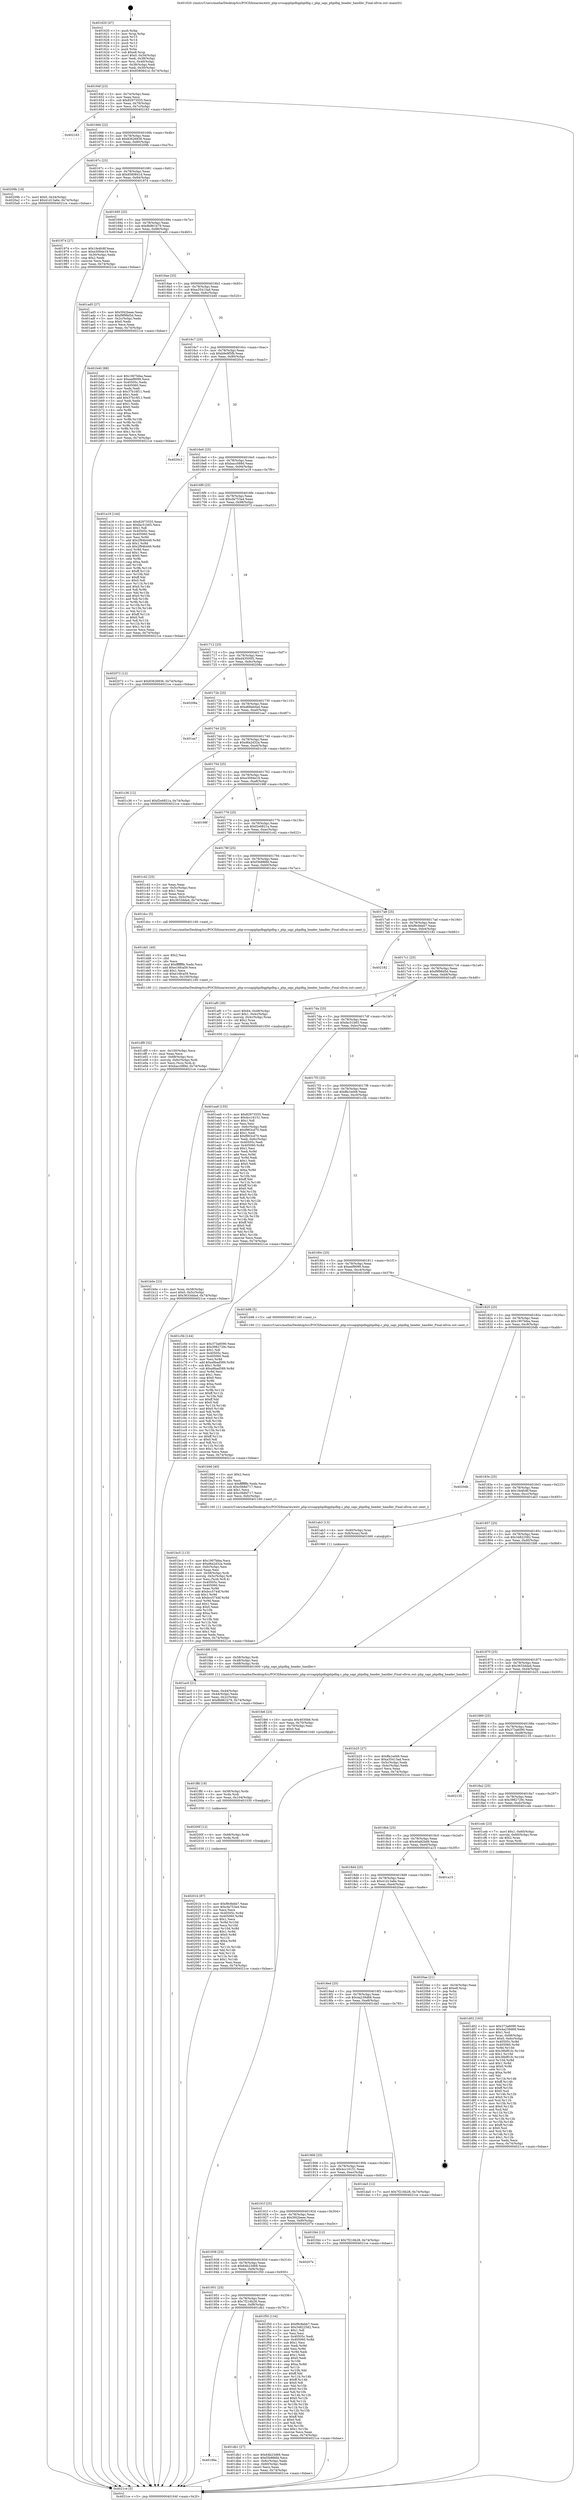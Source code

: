 digraph "0x401620" {
  label = "0x401620 (/mnt/c/Users/mathe/Desktop/tcc/POCII/binaries/extr_php-srcsapiphpdbgphpdbg.c_php_sapi_phpdbg_header_handler_Final-ollvm.out::main(0))"
  labelloc = "t"
  node[shape=record]

  Entry [label="",width=0.3,height=0.3,shape=circle,fillcolor=black,style=filled]
  "0x40164f" [label="{
     0x40164f [23]\l
     | [instrs]\l
     &nbsp;&nbsp;0x40164f \<+3\>: mov -0x74(%rbp),%eax\l
     &nbsp;&nbsp;0x401652 \<+2\>: mov %eax,%ecx\l
     &nbsp;&nbsp;0x401654 \<+6\>: sub $0x82973555,%ecx\l
     &nbsp;&nbsp;0x40165a \<+3\>: mov %eax,-0x78(%rbp)\l
     &nbsp;&nbsp;0x40165d \<+3\>: mov %ecx,-0x7c(%rbp)\l
     &nbsp;&nbsp;0x401660 \<+6\>: je 0000000000402163 \<main+0xb43\>\l
  }"]
  "0x402163" [label="{
     0x402163\l
  }", style=dashed]
  "0x401666" [label="{
     0x401666 [22]\l
     | [instrs]\l
     &nbsp;&nbsp;0x401666 \<+5\>: jmp 000000000040166b \<main+0x4b\>\l
     &nbsp;&nbsp;0x40166b \<+3\>: mov -0x78(%rbp),%eax\l
     &nbsp;&nbsp;0x40166e \<+5\>: sub $0x83626836,%eax\l
     &nbsp;&nbsp;0x401673 \<+3\>: mov %eax,-0x80(%rbp)\l
     &nbsp;&nbsp;0x401676 \<+6\>: je 000000000040209b \<main+0xa7b\>\l
  }"]
  Exit [label="",width=0.3,height=0.3,shape=circle,fillcolor=black,style=filled,peripheries=2]
  "0x40209b" [label="{
     0x40209b [19]\l
     | [instrs]\l
     &nbsp;&nbsp;0x40209b \<+7\>: movl $0x0,-0x34(%rbp)\l
     &nbsp;&nbsp;0x4020a2 \<+7\>: movl $0x41d13a6e,-0x74(%rbp)\l
     &nbsp;&nbsp;0x4020a9 \<+5\>: jmp 00000000004021ce \<main+0xbae\>\l
  }"]
  "0x40167c" [label="{
     0x40167c [25]\l
     | [instrs]\l
     &nbsp;&nbsp;0x40167c \<+5\>: jmp 0000000000401681 \<main+0x61\>\l
     &nbsp;&nbsp;0x401681 \<+3\>: mov -0x78(%rbp),%eax\l
     &nbsp;&nbsp;0x401684 \<+5\>: sub $0x8580841d,%eax\l
     &nbsp;&nbsp;0x401689 \<+6\>: mov %eax,-0x84(%rbp)\l
     &nbsp;&nbsp;0x40168f \<+6\>: je 0000000000401974 \<main+0x354\>\l
  }"]
  "0x40201b" [label="{
     0x40201b [87]\l
     | [instrs]\l
     &nbsp;&nbsp;0x40201b \<+5\>: mov $0xf9c8ebb7,%eax\l
     &nbsp;&nbsp;0x402020 \<+5\>: mov $0xcfa753a4,%esi\l
     &nbsp;&nbsp;0x402025 \<+2\>: xor %ecx,%ecx\l
     &nbsp;&nbsp;0x402027 \<+8\>: mov 0x40505c,%r8d\l
     &nbsp;&nbsp;0x40202f \<+8\>: mov 0x405060,%r9d\l
     &nbsp;&nbsp;0x402037 \<+3\>: sub $0x1,%ecx\l
     &nbsp;&nbsp;0x40203a \<+3\>: mov %r8d,%r10d\l
     &nbsp;&nbsp;0x40203d \<+3\>: add %ecx,%r10d\l
     &nbsp;&nbsp;0x402040 \<+4\>: imul %r10d,%r8d\l
     &nbsp;&nbsp;0x402044 \<+4\>: and $0x1,%r8d\l
     &nbsp;&nbsp;0x402048 \<+4\>: cmp $0x0,%r8d\l
     &nbsp;&nbsp;0x40204c \<+4\>: sete %r11b\l
     &nbsp;&nbsp;0x402050 \<+4\>: cmp $0xa,%r9d\l
     &nbsp;&nbsp;0x402054 \<+3\>: setl %bl\l
     &nbsp;&nbsp;0x402057 \<+3\>: mov %r11b,%r14b\l
     &nbsp;&nbsp;0x40205a \<+3\>: and %bl,%r14b\l
     &nbsp;&nbsp;0x40205d \<+3\>: xor %bl,%r11b\l
     &nbsp;&nbsp;0x402060 \<+3\>: or %r11b,%r14b\l
     &nbsp;&nbsp;0x402063 \<+4\>: test $0x1,%r14b\l
     &nbsp;&nbsp;0x402067 \<+3\>: cmovne %esi,%eax\l
     &nbsp;&nbsp;0x40206a \<+3\>: mov %eax,-0x74(%rbp)\l
     &nbsp;&nbsp;0x40206d \<+5\>: jmp 00000000004021ce \<main+0xbae\>\l
  }"]
  "0x401974" [label="{
     0x401974 [27]\l
     | [instrs]\l
     &nbsp;&nbsp;0x401974 \<+5\>: mov $0x1fe4fc8f,%eax\l
     &nbsp;&nbsp;0x401979 \<+5\>: mov $0xe3094e19,%ecx\l
     &nbsp;&nbsp;0x40197e \<+3\>: mov -0x30(%rbp),%edx\l
     &nbsp;&nbsp;0x401981 \<+3\>: cmp $0x2,%edx\l
     &nbsp;&nbsp;0x401984 \<+3\>: cmovne %ecx,%eax\l
     &nbsp;&nbsp;0x401987 \<+3\>: mov %eax,-0x74(%rbp)\l
     &nbsp;&nbsp;0x40198a \<+5\>: jmp 00000000004021ce \<main+0xbae\>\l
  }"]
  "0x401695" [label="{
     0x401695 [25]\l
     | [instrs]\l
     &nbsp;&nbsp;0x401695 \<+5\>: jmp 000000000040169a \<main+0x7a\>\l
     &nbsp;&nbsp;0x40169a \<+3\>: mov -0x78(%rbp),%eax\l
     &nbsp;&nbsp;0x40169d \<+5\>: sub $0x8b861b79,%eax\l
     &nbsp;&nbsp;0x4016a2 \<+6\>: mov %eax,-0x88(%rbp)\l
     &nbsp;&nbsp;0x4016a8 \<+6\>: je 0000000000401ad5 \<main+0x4b5\>\l
  }"]
  "0x4021ce" [label="{
     0x4021ce [5]\l
     | [instrs]\l
     &nbsp;&nbsp;0x4021ce \<+5\>: jmp 000000000040164f \<main+0x2f\>\l
  }"]
  "0x401620" [label="{
     0x401620 [47]\l
     | [instrs]\l
     &nbsp;&nbsp;0x401620 \<+1\>: push %rbp\l
     &nbsp;&nbsp;0x401621 \<+3\>: mov %rsp,%rbp\l
     &nbsp;&nbsp;0x401624 \<+2\>: push %r15\l
     &nbsp;&nbsp;0x401626 \<+2\>: push %r14\l
     &nbsp;&nbsp;0x401628 \<+2\>: push %r13\l
     &nbsp;&nbsp;0x40162a \<+2\>: push %r12\l
     &nbsp;&nbsp;0x40162c \<+1\>: push %rbx\l
     &nbsp;&nbsp;0x40162d \<+7\>: sub $0xe8,%rsp\l
     &nbsp;&nbsp;0x401634 \<+7\>: movl $0x0,-0x34(%rbp)\l
     &nbsp;&nbsp;0x40163b \<+3\>: mov %edi,-0x38(%rbp)\l
     &nbsp;&nbsp;0x40163e \<+4\>: mov %rsi,-0x40(%rbp)\l
     &nbsp;&nbsp;0x401642 \<+3\>: mov -0x38(%rbp),%edi\l
     &nbsp;&nbsp;0x401645 \<+3\>: mov %edi,-0x30(%rbp)\l
     &nbsp;&nbsp;0x401648 \<+7\>: movl $0x8580841d,-0x74(%rbp)\l
  }"]
  "0x40200f" [label="{
     0x40200f [12]\l
     | [instrs]\l
     &nbsp;&nbsp;0x40200f \<+4\>: mov -0x68(%rbp),%rdx\l
     &nbsp;&nbsp;0x402013 \<+3\>: mov %rdx,%rdi\l
     &nbsp;&nbsp;0x402016 \<+5\>: call 0000000000401030 \<free@plt\>\l
     | [calls]\l
     &nbsp;&nbsp;0x401030 \{1\} (unknown)\l
  }"]
  "0x401ad5" [label="{
     0x401ad5 [27]\l
     | [instrs]\l
     &nbsp;&nbsp;0x401ad5 \<+5\>: mov $0x5f42beee,%eax\l
     &nbsp;&nbsp;0x401ada \<+5\>: mov $0xf9f98d5d,%ecx\l
     &nbsp;&nbsp;0x401adf \<+3\>: mov -0x2c(%rbp),%edx\l
     &nbsp;&nbsp;0x401ae2 \<+3\>: cmp $0x0,%edx\l
     &nbsp;&nbsp;0x401ae5 \<+3\>: cmove %ecx,%eax\l
     &nbsp;&nbsp;0x401ae8 \<+3\>: mov %eax,-0x74(%rbp)\l
     &nbsp;&nbsp;0x401aeb \<+5\>: jmp 00000000004021ce \<main+0xbae\>\l
  }"]
  "0x4016ae" [label="{
     0x4016ae [25]\l
     | [instrs]\l
     &nbsp;&nbsp;0x4016ae \<+5\>: jmp 00000000004016b3 \<main+0x93\>\l
     &nbsp;&nbsp;0x4016b3 \<+3\>: mov -0x78(%rbp),%eax\l
     &nbsp;&nbsp;0x4016b6 \<+5\>: sub $0xa35413ad,%eax\l
     &nbsp;&nbsp;0x4016bb \<+6\>: mov %eax,-0x8c(%rbp)\l
     &nbsp;&nbsp;0x4016c1 \<+6\>: je 0000000000401b40 \<main+0x520\>\l
  }"]
  "0x401ffd" [label="{
     0x401ffd [18]\l
     | [instrs]\l
     &nbsp;&nbsp;0x401ffd \<+4\>: mov -0x58(%rbp),%rdx\l
     &nbsp;&nbsp;0x402001 \<+3\>: mov %rdx,%rdi\l
     &nbsp;&nbsp;0x402004 \<+6\>: mov %eax,-0x104(%rbp)\l
     &nbsp;&nbsp;0x40200a \<+5\>: call 0000000000401030 \<free@plt\>\l
     | [calls]\l
     &nbsp;&nbsp;0x401030 \{1\} (unknown)\l
  }"]
  "0x401b40" [label="{
     0x401b40 [88]\l
     | [instrs]\l
     &nbsp;&nbsp;0x401b40 \<+5\>: mov $0x1907bfea,%eax\l
     &nbsp;&nbsp;0x401b45 \<+5\>: mov $0xeef9099,%ecx\l
     &nbsp;&nbsp;0x401b4a \<+7\>: mov 0x40505c,%edx\l
     &nbsp;&nbsp;0x401b51 \<+7\>: mov 0x405060,%esi\l
     &nbsp;&nbsp;0x401b58 \<+2\>: mov %edx,%edi\l
     &nbsp;&nbsp;0x401b5a \<+6\>: sub $0x37b16f11,%edi\l
     &nbsp;&nbsp;0x401b60 \<+3\>: sub $0x1,%edi\l
     &nbsp;&nbsp;0x401b63 \<+6\>: add $0x37b16f11,%edi\l
     &nbsp;&nbsp;0x401b69 \<+3\>: imul %edi,%edx\l
     &nbsp;&nbsp;0x401b6c \<+3\>: and $0x1,%edx\l
     &nbsp;&nbsp;0x401b6f \<+3\>: cmp $0x0,%edx\l
     &nbsp;&nbsp;0x401b72 \<+4\>: sete %r8b\l
     &nbsp;&nbsp;0x401b76 \<+3\>: cmp $0xa,%esi\l
     &nbsp;&nbsp;0x401b79 \<+4\>: setl %r9b\l
     &nbsp;&nbsp;0x401b7d \<+3\>: mov %r8b,%r10b\l
     &nbsp;&nbsp;0x401b80 \<+3\>: and %r9b,%r10b\l
     &nbsp;&nbsp;0x401b83 \<+3\>: xor %r9b,%r8b\l
     &nbsp;&nbsp;0x401b86 \<+3\>: or %r8b,%r10b\l
     &nbsp;&nbsp;0x401b89 \<+4\>: test $0x1,%r10b\l
     &nbsp;&nbsp;0x401b8d \<+3\>: cmovne %ecx,%eax\l
     &nbsp;&nbsp;0x401b90 \<+3\>: mov %eax,-0x74(%rbp)\l
     &nbsp;&nbsp;0x401b93 \<+5\>: jmp 00000000004021ce \<main+0xbae\>\l
  }"]
  "0x4016c7" [label="{
     0x4016c7 [25]\l
     | [instrs]\l
     &nbsp;&nbsp;0x4016c7 \<+5\>: jmp 00000000004016cc \<main+0xac\>\l
     &nbsp;&nbsp;0x4016cc \<+3\>: mov -0x78(%rbp),%eax\l
     &nbsp;&nbsp;0x4016cf \<+5\>: sub $0xb9e9f5fb,%eax\l
     &nbsp;&nbsp;0x4016d4 \<+6\>: mov %eax,-0x90(%rbp)\l
     &nbsp;&nbsp;0x4016da \<+6\>: je 00000000004020c3 \<main+0xaa3\>\l
  }"]
  "0x401fe6" [label="{
     0x401fe6 [23]\l
     | [instrs]\l
     &nbsp;&nbsp;0x401fe6 \<+10\>: movabs $0x4030b6,%rdi\l
     &nbsp;&nbsp;0x401ff0 \<+3\>: mov %eax,-0x70(%rbp)\l
     &nbsp;&nbsp;0x401ff3 \<+3\>: mov -0x70(%rbp),%esi\l
     &nbsp;&nbsp;0x401ff6 \<+2\>: mov $0x0,%al\l
     &nbsp;&nbsp;0x401ff8 \<+5\>: call 0000000000401040 \<printf@plt\>\l
     | [calls]\l
     &nbsp;&nbsp;0x401040 \{1\} (unknown)\l
  }"]
  "0x4020c3" [label="{
     0x4020c3\l
  }", style=dashed]
  "0x4016e0" [label="{
     0x4016e0 [25]\l
     | [instrs]\l
     &nbsp;&nbsp;0x4016e0 \<+5\>: jmp 00000000004016e5 \<main+0xc5\>\l
     &nbsp;&nbsp;0x4016e5 \<+3\>: mov -0x78(%rbp),%eax\l
     &nbsp;&nbsp;0x4016e8 \<+5\>: sub $0xbacc089d,%eax\l
     &nbsp;&nbsp;0x4016ed \<+6\>: mov %eax,-0x94(%rbp)\l
     &nbsp;&nbsp;0x4016f3 \<+6\>: je 0000000000401e19 \<main+0x7f9\>\l
  }"]
  "0x401df9" [label="{
     0x401df9 [32]\l
     | [instrs]\l
     &nbsp;&nbsp;0x401df9 \<+6\>: mov -0x100(%rbp),%ecx\l
     &nbsp;&nbsp;0x401dff \<+3\>: imul %eax,%ecx\l
     &nbsp;&nbsp;0x401e02 \<+4\>: mov -0x68(%rbp),%rsi\l
     &nbsp;&nbsp;0x401e06 \<+4\>: movslq -0x6c(%rbp),%rdi\l
     &nbsp;&nbsp;0x401e0a \<+3\>: mov %ecx,(%rsi,%rdi,4)\l
     &nbsp;&nbsp;0x401e0d \<+7\>: movl $0xbacc089d,-0x74(%rbp)\l
     &nbsp;&nbsp;0x401e14 \<+5\>: jmp 00000000004021ce \<main+0xbae\>\l
  }"]
  "0x401e19" [label="{
     0x401e19 [144]\l
     | [instrs]\l
     &nbsp;&nbsp;0x401e19 \<+5\>: mov $0x82973555,%eax\l
     &nbsp;&nbsp;0x401e1e \<+5\>: mov $0xfac51b65,%ecx\l
     &nbsp;&nbsp;0x401e23 \<+2\>: mov $0x1,%dl\l
     &nbsp;&nbsp;0x401e25 \<+7\>: mov 0x40505c,%esi\l
     &nbsp;&nbsp;0x401e2c \<+7\>: mov 0x405060,%edi\l
     &nbsp;&nbsp;0x401e33 \<+3\>: mov %esi,%r8d\l
     &nbsp;&nbsp;0x401e36 \<+7\>: add $0x2f94b449,%r8d\l
     &nbsp;&nbsp;0x401e3d \<+4\>: sub $0x1,%r8d\l
     &nbsp;&nbsp;0x401e41 \<+7\>: sub $0x2f94b449,%r8d\l
     &nbsp;&nbsp;0x401e48 \<+4\>: imul %r8d,%esi\l
     &nbsp;&nbsp;0x401e4c \<+3\>: and $0x1,%esi\l
     &nbsp;&nbsp;0x401e4f \<+3\>: cmp $0x0,%esi\l
     &nbsp;&nbsp;0x401e52 \<+4\>: sete %r9b\l
     &nbsp;&nbsp;0x401e56 \<+3\>: cmp $0xa,%edi\l
     &nbsp;&nbsp;0x401e59 \<+4\>: setl %r10b\l
     &nbsp;&nbsp;0x401e5d \<+3\>: mov %r9b,%r11b\l
     &nbsp;&nbsp;0x401e60 \<+4\>: xor $0xff,%r11b\l
     &nbsp;&nbsp;0x401e64 \<+3\>: mov %r10b,%bl\l
     &nbsp;&nbsp;0x401e67 \<+3\>: xor $0xff,%bl\l
     &nbsp;&nbsp;0x401e6a \<+3\>: xor $0x0,%dl\l
     &nbsp;&nbsp;0x401e6d \<+3\>: mov %r11b,%r14b\l
     &nbsp;&nbsp;0x401e70 \<+4\>: and $0x0,%r14b\l
     &nbsp;&nbsp;0x401e74 \<+3\>: and %dl,%r9b\l
     &nbsp;&nbsp;0x401e77 \<+3\>: mov %bl,%r15b\l
     &nbsp;&nbsp;0x401e7a \<+4\>: and $0x0,%r15b\l
     &nbsp;&nbsp;0x401e7e \<+3\>: and %dl,%r10b\l
     &nbsp;&nbsp;0x401e81 \<+3\>: or %r9b,%r14b\l
     &nbsp;&nbsp;0x401e84 \<+3\>: or %r10b,%r15b\l
     &nbsp;&nbsp;0x401e87 \<+3\>: xor %r15b,%r14b\l
     &nbsp;&nbsp;0x401e8a \<+3\>: or %bl,%r11b\l
     &nbsp;&nbsp;0x401e8d \<+4\>: xor $0xff,%r11b\l
     &nbsp;&nbsp;0x401e91 \<+3\>: or $0x0,%dl\l
     &nbsp;&nbsp;0x401e94 \<+3\>: and %dl,%r11b\l
     &nbsp;&nbsp;0x401e97 \<+3\>: or %r11b,%r14b\l
     &nbsp;&nbsp;0x401e9a \<+4\>: test $0x1,%r14b\l
     &nbsp;&nbsp;0x401e9e \<+3\>: cmovne %ecx,%eax\l
     &nbsp;&nbsp;0x401ea1 \<+3\>: mov %eax,-0x74(%rbp)\l
     &nbsp;&nbsp;0x401ea4 \<+5\>: jmp 00000000004021ce \<main+0xbae\>\l
  }"]
  "0x4016f9" [label="{
     0x4016f9 [25]\l
     | [instrs]\l
     &nbsp;&nbsp;0x4016f9 \<+5\>: jmp 00000000004016fe \<main+0xde\>\l
     &nbsp;&nbsp;0x4016fe \<+3\>: mov -0x78(%rbp),%eax\l
     &nbsp;&nbsp;0x401701 \<+5\>: sub $0xcfa753a4,%eax\l
     &nbsp;&nbsp;0x401706 \<+6\>: mov %eax,-0x98(%rbp)\l
     &nbsp;&nbsp;0x40170c \<+6\>: je 0000000000402072 \<main+0xa52\>\l
  }"]
  "0x401dd1" [label="{
     0x401dd1 [40]\l
     | [instrs]\l
     &nbsp;&nbsp;0x401dd1 \<+5\>: mov $0x2,%ecx\l
     &nbsp;&nbsp;0x401dd6 \<+1\>: cltd\l
     &nbsp;&nbsp;0x401dd7 \<+2\>: idiv %ecx\l
     &nbsp;&nbsp;0x401dd9 \<+6\>: imul $0xfffffffe,%edx,%ecx\l
     &nbsp;&nbsp;0x401ddf \<+6\>: add $0xe16fca59,%ecx\l
     &nbsp;&nbsp;0x401de5 \<+3\>: add $0x1,%ecx\l
     &nbsp;&nbsp;0x401de8 \<+6\>: sub $0xe16fca59,%ecx\l
     &nbsp;&nbsp;0x401dee \<+6\>: mov %ecx,-0x100(%rbp)\l
     &nbsp;&nbsp;0x401df4 \<+5\>: call 0000000000401160 \<next_i\>\l
     | [calls]\l
     &nbsp;&nbsp;0x401160 \{1\} (/mnt/c/Users/mathe/Desktop/tcc/POCII/binaries/extr_php-srcsapiphpdbgphpdbg.c_php_sapi_phpdbg_header_handler_Final-ollvm.out::next_i)\l
  }"]
  "0x402072" [label="{
     0x402072 [12]\l
     | [instrs]\l
     &nbsp;&nbsp;0x402072 \<+7\>: movl $0x83626836,-0x74(%rbp)\l
     &nbsp;&nbsp;0x402079 \<+5\>: jmp 00000000004021ce \<main+0xbae\>\l
  }"]
  "0x401712" [label="{
     0x401712 [25]\l
     | [instrs]\l
     &nbsp;&nbsp;0x401712 \<+5\>: jmp 0000000000401717 \<main+0xf7\>\l
     &nbsp;&nbsp;0x401717 \<+3\>: mov -0x78(%rbp),%eax\l
     &nbsp;&nbsp;0x40171a \<+5\>: sub $0xd43500f1,%eax\l
     &nbsp;&nbsp;0x40171f \<+6\>: mov %eax,-0x9c(%rbp)\l
     &nbsp;&nbsp;0x401725 \<+6\>: je 000000000040208a \<main+0xa6a\>\l
  }"]
  "0x40196a" [label="{
     0x40196a\l
  }", style=dashed]
  "0x40208a" [label="{
     0x40208a\l
  }", style=dashed]
  "0x40172b" [label="{
     0x40172b [25]\l
     | [instrs]\l
     &nbsp;&nbsp;0x40172b \<+5\>: jmp 0000000000401730 \<main+0x110\>\l
     &nbsp;&nbsp;0x401730 \<+3\>: mov -0x78(%rbp),%eax\l
     &nbsp;&nbsp;0x401733 \<+5\>: sub $0xd68ab0ad,%eax\l
     &nbsp;&nbsp;0x401738 \<+6\>: mov %eax,-0xa0(%rbp)\l
     &nbsp;&nbsp;0x40173e \<+6\>: je 0000000000401aa7 \<main+0x487\>\l
  }"]
  "0x401db1" [label="{
     0x401db1 [27]\l
     | [instrs]\l
     &nbsp;&nbsp;0x401db1 \<+5\>: mov $0x64b23d68,%eax\l
     &nbsp;&nbsp;0x401db6 \<+5\>: mov $0xf3b886fd,%ecx\l
     &nbsp;&nbsp;0x401dbb \<+3\>: mov -0x6c(%rbp),%edx\l
     &nbsp;&nbsp;0x401dbe \<+3\>: cmp -0x60(%rbp),%edx\l
     &nbsp;&nbsp;0x401dc1 \<+3\>: cmovl %ecx,%eax\l
     &nbsp;&nbsp;0x401dc4 \<+3\>: mov %eax,-0x74(%rbp)\l
     &nbsp;&nbsp;0x401dc7 \<+5\>: jmp 00000000004021ce \<main+0xbae\>\l
  }"]
  "0x401aa7" [label="{
     0x401aa7\l
  }", style=dashed]
  "0x401744" [label="{
     0x401744 [25]\l
     | [instrs]\l
     &nbsp;&nbsp;0x401744 \<+5\>: jmp 0000000000401749 \<main+0x129\>\l
     &nbsp;&nbsp;0x401749 \<+3\>: mov -0x78(%rbp),%eax\l
     &nbsp;&nbsp;0x40174c \<+5\>: sub $0xd6a2d32a,%eax\l
     &nbsp;&nbsp;0x401751 \<+6\>: mov %eax,-0xa4(%rbp)\l
     &nbsp;&nbsp;0x401757 \<+6\>: je 0000000000401c36 \<main+0x616\>\l
  }"]
  "0x401951" [label="{
     0x401951 [25]\l
     | [instrs]\l
     &nbsp;&nbsp;0x401951 \<+5\>: jmp 0000000000401956 \<main+0x336\>\l
     &nbsp;&nbsp;0x401956 \<+3\>: mov -0x78(%rbp),%eax\l
     &nbsp;&nbsp;0x401959 \<+5\>: sub $0x7f216b28,%eax\l
     &nbsp;&nbsp;0x40195e \<+6\>: mov %eax,-0xf8(%rbp)\l
     &nbsp;&nbsp;0x401964 \<+6\>: je 0000000000401db1 \<main+0x791\>\l
  }"]
  "0x401c36" [label="{
     0x401c36 [12]\l
     | [instrs]\l
     &nbsp;&nbsp;0x401c36 \<+7\>: movl $0xf2e6821a,-0x74(%rbp)\l
     &nbsp;&nbsp;0x401c3d \<+5\>: jmp 00000000004021ce \<main+0xbae\>\l
  }"]
  "0x40175d" [label="{
     0x40175d [25]\l
     | [instrs]\l
     &nbsp;&nbsp;0x40175d \<+5\>: jmp 0000000000401762 \<main+0x142\>\l
     &nbsp;&nbsp;0x401762 \<+3\>: mov -0x78(%rbp),%eax\l
     &nbsp;&nbsp;0x401765 \<+5\>: sub $0xe3094e19,%eax\l
     &nbsp;&nbsp;0x40176a \<+6\>: mov %eax,-0xa8(%rbp)\l
     &nbsp;&nbsp;0x401770 \<+6\>: je 000000000040198f \<main+0x36f\>\l
  }"]
  "0x401f50" [label="{
     0x401f50 [134]\l
     | [instrs]\l
     &nbsp;&nbsp;0x401f50 \<+5\>: mov $0xf9c8ebb7,%eax\l
     &nbsp;&nbsp;0x401f55 \<+5\>: mov $0x34822582,%ecx\l
     &nbsp;&nbsp;0x401f5a \<+2\>: mov $0x1,%dl\l
     &nbsp;&nbsp;0x401f5c \<+2\>: xor %esi,%esi\l
     &nbsp;&nbsp;0x401f5e \<+7\>: mov 0x40505c,%edi\l
     &nbsp;&nbsp;0x401f65 \<+8\>: mov 0x405060,%r8d\l
     &nbsp;&nbsp;0x401f6d \<+3\>: sub $0x1,%esi\l
     &nbsp;&nbsp;0x401f70 \<+3\>: mov %edi,%r9d\l
     &nbsp;&nbsp;0x401f73 \<+3\>: add %esi,%r9d\l
     &nbsp;&nbsp;0x401f76 \<+4\>: imul %r9d,%edi\l
     &nbsp;&nbsp;0x401f7a \<+3\>: and $0x1,%edi\l
     &nbsp;&nbsp;0x401f7d \<+3\>: cmp $0x0,%edi\l
     &nbsp;&nbsp;0x401f80 \<+4\>: sete %r10b\l
     &nbsp;&nbsp;0x401f84 \<+4\>: cmp $0xa,%r8d\l
     &nbsp;&nbsp;0x401f88 \<+4\>: setl %r11b\l
     &nbsp;&nbsp;0x401f8c \<+3\>: mov %r10b,%bl\l
     &nbsp;&nbsp;0x401f8f \<+3\>: xor $0xff,%bl\l
     &nbsp;&nbsp;0x401f92 \<+3\>: mov %r11b,%r14b\l
     &nbsp;&nbsp;0x401f95 \<+4\>: xor $0xff,%r14b\l
     &nbsp;&nbsp;0x401f99 \<+3\>: xor $0x0,%dl\l
     &nbsp;&nbsp;0x401f9c \<+3\>: mov %bl,%r15b\l
     &nbsp;&nbsp;0x401f9f \<+4\>: and $0x0,%r15b\l
     &nbsp;&nbsp;0x401fa3 \<+3\>: and %dl,%r10b\l
     &nbsp;&nbsp;0x401fa6 \<+3\>: mov %r14b,%r12b\l
     &nbsp;&nbsp;0x401fa9 \<+4\>: and $0x0,%r12b\l
     &nbsp;&nbsp;0x401fad \<+3\>: and %dl,%r11b\l
     &nbsp;&nbsp;0x401fb0 \<+3\>: or %r10b,%r15b\l
     &nbsp;&nbsp;0x401fb3 \<+3\>: or %r11b,%r12b\l
     &nbsp;&nbsp;0x401fb6 \<+3\>: xor %r12b,%r15b\l
     &nbsp;&nbsp;0x401fb9 \<+3\>: or %r14b,%bl\l
     &nbsp;&nbsp;0x401fbc \<+3\>: xor $0xff,%bl\l
     &nbsp;&nbsp;0x401fbf \<+3\>: or $0x0,%dl\l
     &nbsp;&nbsp;0x401fc2 \<+2\>: and %dl,%bl\l
     &nbsp;&nbsp;0x401fc4 \<+3\>: or %bl,%r15b\l
     &nbsp;&nbsp;0x401fc7 \<+4\>: test $0x1,%r15b\l
     &nbsp;&nbsp;0x401fcb \<+3\>: cmovne %ecx,%eax\l
     &nbsp;&nbsp;0x401fce \<+3\>: mov %eax,-0x74(%rbp)\l
     &nbsp;&nbsp;0x401fd1 \<+5\>: jmp 00000000004021ce \<main+0xbae\>\l
  }"]
  "0x40198f" [label="{
     0x40198f\l
  }", style=dashed]
  "0x401776" [label="{
     0x401776 [25]\l
     | [instrs]\l
     &nbsp;&nbsp;0x401776 \<+5\>: jmp 000000000040177b \<main+0x15b\>\l
     &nbsp;&nbsp;0x40177b \<+3\>: mov -0x78(%rbp),%eax\l
     &nbsp;&nbsp;0x40177e \<+5\>: sub $0xf2e6821a,%eax\l
     &nbsp;&nbsp;0x401783 \<+6\>: mov %eax,-0xac(%rbp)\l
     &nbsp;&nbsp;0x401789 \<+6\>: je 0000000000401c42 \<main+0x622\>\l
  }"]
  "0x401938" [label="{
     0x401938 [25]\l
     | [instrs]\l
     &nbsp;&nbsp;0x401938 \<+5\>: jmp 000000000040193d \<main+0x31d\>\l
     &nbsp;&nbsp;0x40193d \<+3\>: mov -0x78(%rbp),%eax\l
     &nbsp;&nbsp;0x401940 \<+5\>: sub $0x64b23d68,%eax\l
     &nbsp;&nbsp;0x401945 \<+6\>: mov %eax,-0xf4(%rbp)\l
     &nbsp;&nbsp;0x40194b \<+6\>: je 0000000000401f50 \<main+0x930\>\l
  }"]
  "0x401c42" [label="{
     0x401c42 [25]\l
     | [instrs]\l
     &nbsp;&nbsp;0x401c42 \<+2\>: xor %eax,%eax\l
     &nbsp;&nbsp;0x401c44 \<+3\>: mov -0x5c(%rbp),%ecx\l
     &nbsp;&nbsp;0x401c47 \<+3\>: sub $0x1,%eax\l
     &nbsp;&nbsp;0x401c4a \<+2\>: sub %eax,%ecx\l
     &nbsp;&nbsp;0x401c4c \<+3\>: mov %ecx,-0x5c(%rbp)\l
     &nbsp;&nbsp;0x401c4f \<+7\>: movl $0x3633dda4,-0x74(%rbp)\l
     &nbsp;&nbsp;0x401c56 \<+5\>: jmp 00000000004021ce \<main+0xbae\>\l
  }"]
  "0x40178f" [label="{
     0x40178f [25]\l
     | [instrs]\l
     &nbsp;&nbsp;0x40178f \<+5\>: jmp 0000000000401794 \<main+0x174\>\l
     &nbsp;&nbsp;0x401794 \<+3\>: mov -0x78(%rbp),%eax\l
     &nbsp;&nbsp;0x401797 \<+5\>: sub $0xf3b886fd,%eax\l
     &nbsp;&nbsp;0x40179c \<+6\>: mov %eax,-0xb0(%rbp)\l
     &nbsp;&nbsp;0x4017a2 \<+6\>: je 0000000000401dcc \<main+0x7ac\>\l
  }"]
  "0x40207e" [label="{
     0x40207e\l
  }", style=dashed]
  "0x401dcc" [label="{
     0x401dcc [5]\l
     | [instrs]\l
     &nbsp;&nbsp;0x401dcc \<+5\>: call 0000000000401160 \<next_i\>\l
     | [calls]\l
     &nbsp;&nbsp;0x401160 \{1\} (/mnt/c/Users/mathe/Desktop/tcc/POCII/binaries/extr_php-srcsapiphpdbgphpdbg.c_php_sapi_phpdbg_header_handler_Final-ollvm.out::next_i)\l
  }"]
  "0x4017a8" [label="{
     0x4017a8 [25]\l
     | [instrs]\l
     &nbsp;&nbsp;0x4017a8 \<+5\>: jmp 00000000004017ad \<main+0x18d\>\l
     &nbsp;&nbsp;0x4017ad \<+3\>: mov -0x78(%rbp),%eax\l
     &nbsp;&nbsp;0x4017b0 \<+5\>: sub $0xf9c8ebb7,%eax\l
     &nbsp;&nbsp;0x4017b5 \<+6\>: mov %eax,-0xb4(%rbp)\l
     &nbsp;&nbsp;0x4017bb \<+6\>: je 0000000000402182 \<main+0xb62\>\l
  }"]
  "0x40191f" [label="{
     0x40191f [25]\l
     | [instrs]\l
     &nbsp;&nbsp;0x40191f \<+5\>: jmp 0000000000401924 \<main+0x304\>\l
     &nbsp;&nbsp;0x401924 \<+3\>: mov -0x78(%rbp),%eax\l
     &nbsp;&nbsp;0x401927 \<+5\>: sub $0x5f42beee,%eax\l
     &nbsp;&nbsp;0x40192c \<+6\>: mov %eax,-0xf0(%rbp)\l
     &nbsp;&nbsp;0x401932 \<+6\>: je 000000000040207e \<main+0xa5e\>\l
  }"]
  "0x402182" [label="{
     0x402182\l
  }", style=dashed]
  "0x4017c1" [label="{
     0x4017c1 [25]\l
     | [instrs]\l
     &nbsp;&nbsp;0x4017c1 \<+5\>: jmp 00000000004017c6 \<main+0x1a6\>\l
     &nbsp;&nbsp;0x4017c6 \<+3\>: mov -0x78(%rbp),%eax\l
     &nbsp;&nbsp;0x4017c9 \<+5\>: sub $0xf9f98d5d,%eax\l
     &nbsp;&nbsp;0x4017ce \<+6\>: mov %eax,-0xb8(%rbp)\l
     &nbsp;&nbsp;0x4017d4 \<+6\>: je 0000000000401af0 \<main+0x4d0\>\l
  }"]
  "0x401f44" [label="{
     0x401f44 [12]\l
     | [instrs]\l
     &nbsp;&nbsp;0x401f44 \<+7\>: movl $0x7f216b28,-0x74(%rbp)\l
     &nbsp;&nbsp;0x401f4b \<+5\>: jmp 00000000004021ce \<main+0xbae\>\l
  }"]
  "0x401af0" [label="{
     0x401af0 [30]\l
     | [instrs]\l
     &nbsp;&nbsp;0x401af0 \<+7\>: movl $0x64,-0x48(%rbp)\l
     &nbsp;&nbsp;0x401af7 \<+7\>: movl $0x1,-0x4c(%rbp)\l
     &nbsp;&nbsp;0x401afe \<+4\>: movslq -0x4c(%rbp),%rax\l
     &nbsp;&nbsp;0x401b02 \<+4\>: shl $0x2,%rax\l
     &nbsp;&nbsp;0x401b06 \<+3\>: mov %rax,%rdi\l
     &nbsp;&nbsp;0x401b09 \<+5\>: call 0000000000401050 \<malloc@plt\>\l
     | [calls]\l
     &nbsp;&nbsp;0x401050 \{1\} (unknown)\l
  }"]
  "0x4017da" [label="{
     0x4017da [25]\l
     | [instrs]\l
     &nbsp;&nbsp;0x4017da \<+5\>: jmp 00000000004017df \<main+0x1bf\>\l
     &nbsp;&nbsp;0x4017df \<+3\>: mov -0x78(%rbp),%eax\l
     &nbsp;&nbsp;0x4017e2 \<+5\>: sub $0xfac51b65,%eax\l
     &nbsp;&nbsp;0x4017e7 \<+6\>: mov %eax,-0xbc(%rbp)\l
     &nbsp;&nbsp;0x4017ed \<+6\>: je 0000000000401ea9 \<main+0x889\>\l
  }"]
  "0x401906" [label="{
     0x401906 [25]\l
     | [instrs]\l
     &nbsp;&nbsp;0x401906 \<+5\>: jmp 000000000040190b \<main+0x2eb\>\l
     &nbsp;&nbsp;0x40190b \<+3\>: mov -0x78(%rbp),%eax\l
     &nbsp;&nbsp;0x40190e \<+5\>: sub $0x4cc16151,%eax\l
     &nbsp;&nbsp;0x401913 \<+6\>: mov %eax,-0xec(%rbp)\l
     &nbsp;&nbsp;0x401919 \<+6\>: je 0000000000401f44 \<main+0x924\>\l
  }"]
  "0x401ea9" [label="{
     0x401ea9 [155]\l
     | [instrs]\l
     &nbsp;&nbsp;0x401ea9 \<+5\>: mov $0x82973555,%eax\l
     &nbsp;&nbsp;0x401eae \<+5\>: mov $0x4cc16151,%ecx\l
     &nbsp;&nbsp;0x401eb3 \<+2\>: mov $0x1,%dl\l
     &nbsp;&nbsp;0x401eb5 \<+2\>: xor %esi,%esi\l
     &nbsp;&nbsp;0x401eb7 \<+3\>: mov -0x6c(%rbp),%edi\l
     &nbsp;&nbsp;0x401eba \<+6\>: sub $0xf963cd70,%edi\l
     &nbsp;&nbsp;0x401ec0 \<+3\>: add $0x1,%edi\l
     &nbsp;&nbsp;0x401ec3 \<+6\>: add $0xf963cd70,%edi\l
     &nbsp;&nbsp;0x401ec9 \<+3\>: mov %edi,-0x6c(%rbp)\l
     &nbsp;&nbsp;0x401ecc \<+7\>: mov 0x40505c,%edi\l
     &nbsp;&nbsp;0x401ed3 \<+8\>: mov 0x405060,%r8d\l
     &nbsp;&nbsp;0x401edb \<+3\>: sub $0x1,%esi\l
     &nbsp;&nbsp;0x401ede \<+3\>: mov %edi,%r9d\l
     &nbsp;&nbsp;0x401ee1 \<+3\>: add %esi,%r9d\l
     &nbsp;&nbsp;0x401ee4 \<+4\>: imul %r9d,%edi\l
     &nbsp;&nbsp;0x401ee8 \<+3\>: and $0x1,%edi\l
     &nbsp;&nbsp;0x401eeb \<+3\>: cmp $0x0,%edi\l
     &nbsp;&nbsp;0x401eee \<+4\>: sete %r10b\l
     &nbsp;&nbsp;0x401ef2 \<+4\>: cmp $0xa,%r8d\l
     &nbsp;&nbsp;0x401ef6 \<+4\>: setl %r11b\l
     &nbsp;&nbsp;0x401efa \<+3\>: mov %r10b,%bl\l
     &nbsp;&nbsp;0x401efd \<+3\>: xor $0xff,%bl\l
     &nbsp;&nbsp;0x401f00 \<+3\>: mov %r11b,%r14b\l
     &nbsp;&nbsp;0x401f03 \<+4\>: xor $0xff,%r14b\l
     &nbsp;&nbsp;0x401f07 \<+3\>: xor $0x0,%dl\l
     &nbsp;&nbsp;0x401f0a \<+3\>: mov %bl,%r15b\l
     &nbsp;&nbsp;0x401f0d \<+4\>: and $0x0,%r15b\l
     &nbsp;&nbsp;0x401f11 \<+3\>: and %dl,%r10b\l
     &nbsp;&nbsp;0x401f14 \<+3\>: mov %r14b,%r12b\l
     &nbsp;&nbsp;0x401f17 \<+4\>: and $0x0,%r12b\l
     &nbsp;&nbsp;0x401f1b \<+3\>: and %dl,%r11b\l
     &nbsp;&nbsp;0x401f1e \<+3\>: or %r10b,%r15b\l
     &nbsp;&nbsp;0x401f21 \<+3\>: or %r11b,%r12b\l
     &nbsp;&nbsp;0x401f24 \<+3\>: xor %r12b,%r15b\l
     &nbsp;&nbsp;0x401f27 \<+3\>: or %r14b,%bl\l
     &nbsp;&nbsp;0x401f2a \<+3\>: xor $0xff,%bl\l
     &nbsp;&nbsp;0x401f2d \<+3\>: or $0x0,%dl\l
     &nbsp;&nbsp;0x401f30 \<+2\>: and %dl,%bl\l
     &nbsp;&nbsp;0x401f32 \<+3\>: or %bl,%r15b\l
     &nbsp;&nbsp;0x401f35 \<+4\>: test $0x1,%r15b\l
     &nbsp;&nbsp;0x401f39 \<+3\>: cmovne %ecx,%eax\l
     &nbsp;&nbsp;0x401f3c \<+3\>: mov %eax,-0x74(%rbp)\l
     &nbsp;&nbsp;0x401f3f \<+5\>: jmp 00000000004021ce \<main+0xbae\>\l
  }"]
  "0x4017f3" [label="{
     0x4017f3 [25]\l
     | [instrs]\l
     &nbsp;&nbsp;0x4017f3 \<+5\>: jmp 00000000004017f8 \<main+0x1d8\>\l
     &nbsp;&nbsp;0x4017f8 \<+3\>: mov -0x78(%rbp),%eax\l
     &nbsp;&nbsp;0x4017fb \<+5\>: sub $0xffa1ed49,%eax\l
     &nbsp;&nbsp;0x401800 \<+6\>: mov %eax,-0xc0(%rbp)\l
     &nbsp;&nbsp;0x401806 \<+6\>: je 0000000000401c5b \<main+0x63b\>\l
  }"]
  "0x401da5" [label="{
     0x401da5 [12]\l
     | [instrs]\l
     &nbsp;&nbsp;0x401da5 \<+7\>: movl $0x7f216b28,-0x74(%rbp)\l
     &nbsp;&nbsp;0x401dac \<+5\>: jmp 00000000004021ce \<main+0xbae\>\l
  }"]
  "0x401c5b" [label="{
     0x401c5b [144]\l
     | [instrs]\l
     &nbsp;&nbsp;0x401c5b \<+5\>: mov $0x373a6090,%eax\l
     &nbsp;&nbsp;0x401c60 \<+5\>: mov $0x3982729c,%ecx\l
     &nbsp;&nbsp;0x401c65 \<+2\>: mov $0x1,%dl\l
     &nbsp;&nbsp;0x401c67 \<+7\>: mov 0x40505c,%esi\l
     &nbsp;&nbsp;0x401c6e \<+7\>: mov 0x405060,%edi\l
     &nbsp;&nbsp;0x401c75 \<+3\>: mov %esi,%r8d\l
     &nbsp;&nbsp;0x401c78 \<+7\>: add $0xa9bad589,%r8d\l
     &nbsp;&nbsp;0x401c7f \<+4\>: sub $0x1,%r8d\l
     &nbsp;&nbsp;0x401c83 \<+7\>: sub $0xa9bad589,%r8d\l
     &nbsp;&nbsp;0x401c8a \<+4\>: imul %r8d,%esi\l
     &nbsp;&nbsp;0x401c8e \<+3\>: and $0x1,%esi\l
     &nbsp;&nbsp;0x401c91 \<+3\>: cmp $0x0,%esi\l
     &nbsp;&nbsp;0x401c94 \<+4\>: sete %r9b\l
     &nbsp;&nbsp;0x401c98 \<+3\>: cmp $0xa,%edi\l
     &nbsp;&nbsp;0x401c9b \<+4\>: setl %r10b\l
     &nbsp;&nbsp;0x401c9f \<+3\>: mov %r9b,%r11b\l
     &nbsp;&nbsp;0x401ca2 \<+4\>: xor $0xff,%r11b\l
     &nbsp;&nbsp;0x401ca6 \<+3\>: mov %r10b,%bl\l
     &nbsp;&nbsp;0x401ca9 \<+3\>: xor $0xff,%bl\l
     &nbsp;&nbsp;0x401cac \<+3\>: xor $0x0,%dl\l
     &nbsp;&nbsp;0x401caf \<+3\>: mov %r11b,%r14b\l
     &nbsp;&nbsp;0x401cb2 \<+4\>: and $0x0,%r14b\l
     &nbsp;&nbsp;0x401cb6 \<+3\>: and %dl,%r9b\l
     &nbsp;&nbsp;0x401cb9 \<+3\>: mov %bl,%r15b\l
     &nbsp;&nbsp;0x401cbc \<+4\>: and $0x0,%r15b\l
     &nbsp;&nbsp;0x401cc0 \<+3\>: and %dl,%r10b\l
     &nbsp;&nbsp;0x401cc3 \<+3\>: or %r9b,%r14b\l
     &nbsp;&nbsp;0x401cc6 \<+3\>: or %r10b,%r15b\l
     &nbsp;&nbsp;0x401cc9 \<+3\>: xor %r15b,%r14b\l
     &nbsp;&nbsp;0x401ccc \<+3\>: or %bl,%r11b\l
     &nbsp;&nbsp;0x401ccf \<+4\>: xor $0xff,%r11b\l
     &nbsp;&nbsp;0x401cd3 \<+3\>: or $0x0,%dl\l
     &nbsp;&nbsp;0x401cd6 \<+3\>: and %dl,%r11b\l
     &nbsp;&nbsp;0x401cd9 \<+3\>: or %r11b,%r14b\l
     &nbsp;&nbsp;0x401cdc \<+4\>: test $0x1,%r14b\l
     &nbsp;&nbsp;0x401ce0 \<+3\>: cmovne %ecx,%eax\l
     &nbsp;&nbsp;0x401ce3 \<+3\>: mov %eax,-0x74(%rbp)\l
     &nbsp;&nbsp;0x401ce6 \<+5\>: jmp 00000000004021ce \<main+0xbae\>\l
  }"]
  "0x40180c" [label="{
     0x40180c [25]\l
     | [instrs]\l
     &nbsp;&nbsp;0x40180c \<+5\>: jmp 0000000000401811 \<main+0x1f1\>\l
     &nbsp;&nbsp;0x401811 \<+3\>: mov -0x78(%rbp),%eax\l
     &nbsp;&nbsp;0x401814 \<+5\>: sub $0xeef9099,%eax\l
     &nbsp;&nbsp;0x401819 \<+6\>: mov %eax,-0xc4(%rbp)\l
     &nbsp;&nbsp;0x40181f \<+6\>: je 0000000000401b98 \<main+0x578\>\l
  }"]
  "0x4018ed" [label="{
     0x4018ed [25]\l
     | [instrs]\l
     &nbsp;&nbsp;0x4018ed \<+5\>: jmp 00000000004018f2 \<main+0x2d2\>\l
     &nbsp;&nbsp;0x4018f2 \<+3\>: mov -0x78(%rbp),%eax\l
     &nbsp;&nbsp;0x4018f5 \<+5\>: sub $0x4a239d68,%eax\l
     &nbsp;&nbsp;0x4018fa \<+6\>: mov %eax,-0xe8(%rbp)\l
     &nbsp;&nbsp;0x401900 \<+6\>: je 0000000000401da5 \<main+0x785\>\l
  }"]
  "0x401b98" [label="{
     0x401b98 [5]\l
     | [instrs]\l
     &nbsp;&nbsp;0x401b98 \<+5\>: call 0000000000401160 \<next_i\>\l
     | [calls]\l
     &nbsp;&nbsp;0x401160 \{1\} (/mnt/c/Users/mathe/Desktop/tcc/POCII/binaries/extr_php-srcsapiphpdbgphpdbg.c_php_sapi_phpdbg_header_handler_Final-ollvm.out::next_i)\l
  }"]
  "0x401825" [label="{
     0x401825 [25]\l
     | [instrs]\l
     &nbsp;&nbsp;0x401825 \<+5\>: jmp 000000000040182a \<main+0x20a\>\l
     &nbsp;&nbsp;0x40182a \<+3\>: mov -0x78(%rbp),%eax\l
     &nbsp;&nbsp;0x40182d \<+5\>: sub $0x1907bfea,%eax\l
     &nbsp;&nbsp;0x401832 \<+6\>: mov %eax,-0xc8(%rbp)\l
     &nbsp;&nbsp;0x401838 \<+6\>: je 00000000004020db \<main+0xabb\>\l
  }"]
  "0x4020ae" [label="{
     0x4020ae [21]\l
     | [instrs]\l
     &nbsp;&nbsp;0x4020ae \<+3\>: mov -0x34(%rbp),%eax\l
     &nbsp;&nbsp;0x4020b1 \<+7\>: add $0xe8,%rsp\l
     &nbsp;&nbsp;0x4020b8 \<+1\>: pop %rbx\l
     &nbsp;&nbsp;0x4020b9 \<+2\>: pop %r12\l
     &nbsp;&nbsp;0x4020bb \<+2\>: pop %r13\l
     &nbsp;&nbsp;0x4020bd \<+2\>: pop %r14\l
     &nbsp;&nbsp;0x4020bf \<+2\>: pop %r15\l
     &nbsp;&nbsp;0x4020c1 \<+1\>: pop %rbp\l
     &nbsp;&nbsp;0x4020c2 \<+1\>: ret\l
  }"]
  "0x4020db" [label="{
     0x4020db\l
  }", style=dashed]
  "0x40183e" [label="{
     0x40183e [25]\l
     | [instrs]\l
     &nbsp;&nbsp;0x40183e \<+5\>: jmp 0000000000401843 \<main+0x223\>\l
     &nbsp;&nbsp;0x401843 \<+3\>: mov -0x78(%rbp),%eax\l
     &nbsp;&nbsp;0x401846 \<+5\>: sub $0x1fe4fc8f,%eax\l
     &nbsp;&nbsp;0x40184b \<+6\>: mov %eax,-0xcc(%rbp)\l
     &nbsp;&nbsp;0x401851 \<+6\>: je 0000000000401ab3 \<main+0x493\>\l
  }"]
  "0x4018d4" [label="{
     0x4018d4 [25]\l
     | [instrs]\l
     &nbsp;&nbsp;0x4018d4 \<+5\>: jmp 00000000004018d9 \<main+0x2b9\>\l
     &nbsp;&nbsp;0x4018d9 \<+3\>: mov -0x78(%rbp),%eax\l
     &nbsp;&nbsp;0x4018dc \<+5\>: sub $0x41d13a6e,%eax\l
     &nbsp;&nbsp;0x4018e1 \<+6\>: mov %eax,-0xe4(%rbp)\l
     &nbsp;&nbsp;0x4018e7 \<+6\>: je 00000000004020ae \<main+0xa8e\>\l
  }"]
  "0x401ab3" [label="{
     0x401ab3 [13]\l
     | [instrs]\l
     &nbsp;&nbsp;0x401ab3 \<+4\>: mov -0x40(%rbp),%rax\l
     &nbsp;&nbsp;0x401ab7 \<+4\>: mov 0x8(%rax),%rdi\l
     &nbsp;&nbsp;0x401abb \<+5\>: call 0000000000401060 \<atoi@plt\>\l
     | [calls]\l
     &nbsp;&nbsp;0x401060 \{1\} (unknown)\l
  }"]
  "0x401857" [label="{
     0x401857 [25]\l
     | [instrs]\l
     &nbsp;&nbsp;0x401857 \<+5\>: jmp 000000000040185c \<main+0x23c\>\l
     &nbsp;&nbsp;0x40185c \<+3\>: mov -0x78(%rbp),%eax\l
     &nbsp;&nbsp;0x40185f \<+5\>: sub $0x34822582,%eax\l
     &nbsp;&nbsp;0x401864 \<+6\>: mov %eax,-0xd0(%rbp)\l
     &nbsp;&nbsp;0x40186a \<+6\>: je 0000000000401fd6 \<main+0x9b6\>\l
  }"]
  "0x401ac0" [label="{
     0x401ac0 [21]\l
     | [instrs]\l
     &nbsp;&nbsp;0x401ac0 \<+3\>: mov %eax,-0x44(%rbp)\l
     &nbsp;&nbsp;0x401ac3 \<+3\>: mov -0x44(%rbp),%eax\l
     &nbsp;&nbsp;0x401ac6 \<+3\>: mov %eax,-0x2c(%rbp)\l
     &nbsp;&nbsp;0x401ac9 \<+7\>: movl $0x8b861b79,-0x74(%rbp)\l
     &nbsp;&nbsp;0x401ad0 \<+5\>: jmp 00000000004021ce \<main+0xbae\>\l
  }"]
  "0x401b0e" [label="{
     0x401b0e [23]\l
     | [instrs]\l
     &nbsp;&nbsp;0x401b0e \<+4\>: mov %rax,-0x58(%rbp)\l
     &nbsp;&nbsp;0x401b12 \<+7\>: movl $0x0,-0x5c(%rbp)\l
     &nbsp;&nbsp;0x401b19 \<+7\>: movl $0x3633dda4,-0x74(%rbp)\l
     &nbsp;&nbsp;0x401b20 \<+5\>: jmp 00000000004021ce \<main+0xbae\>\l
  }"]
  "0x401a15" [label="{
     0x401a15\l
  }", style=dashed]
  "0x401fd6" [label="{
     0x401fd6 [16]\l
     | [instrs]\l
     &nbsp;&nbsp;0x401fd6 \<+4\>: mov -0x58(%rbp),%rdi\l
     &nbsp;&nbsp;0x401fda \<+3\>: mov -0x48(%rbp),%esi\l
     &nbsp;&nbsp;0x401fdd \<+4\>: mov -0x68(%rbp),%rdx\l
     &nbsp;&nbsp;0x401fe1 \<+5\>: call 0000000000401600 \<php_sapi_phpdbg_header_handler\>\l
     | [calls]\l
     &nbsp;&nbsp;0x401600 \{1\} (/mnt/c/Users/mathe/Desktop/tcc/POCII/binaries/extr_php-srcsapiphpdbgphpdbg.c_php_sapi_phpdbg_header_handler_Final-ollvm.out::php_sapi_phpdbg_header_handler)\l
  }"]
  "0x401870" [label="{
     0x401870 [25]\l
     | [instrs]\l
     &nbsp;&nbsp;0x401870 \<+5\>: jmp 0000000000401875 \<main+0x255\>\l
     &nbsp;&nbsp;0x401875 \<+3\>: mov -0x78(%rbp),%eax\l
     &nbsp;&nbsp;0x401878 \<+5\>: sub $0x3633dda4,%eax\l
     &nbsp;&nbsp;0x40187d \<+6\>: mov %eax,-0xd4(%rbp)\l
     &nbsp;&nbsp;0x401883 \<+6\>: je 0000000000401b25 \<main+0x505\>\l
  }"]
  "0x401d02" [label="{
     0x401d02 [163]\l
     | [instrs]\l
     &nbsp;&nbsp;0x401d02 \<+5\>: mov $0x373a6090,%ecx\l
     &nbsp;&nbsp;0x401d07 \<+5\>: mov $0x4a239d68,%edx\l
     &nbsp;&nbsp;0x401d0c \<+3\>: mov $0x1,%sil\l
     &nbsp;&nbsp;0x401d0f \<+4\>: mov %rax,-0x68(%rbp)\l
     &nbsp;&nbsp;0x401d13 \<+7\>: movl $0x0,-0x6c(%rbp)\l
     &nbsp;&nbsp;0x401d1a \<+8\>: mov 0x40505c,%r8d\l
     &nbsp;&nbsp;0x401d22 \<+8\>: mov 0x405060,%r9d\l
     &nbsp;&nbsp;0x401d2a \<+3\>: mov %r8d,%r10d\l
     &nbsp;&nbsp;0x401d2d \<+7\>: add $0x36bf81fc,%r10d\l
     &nbsp;&nbsp;0x401d34 \<+4\>: sub $0x1,%r10d\l
     &nbsp;&nbsp;0x401d38 \<+7\>: sub $0x36bf81fc,%r10d\l
     &nbsp;&nbsp;0x401d3f \<+4\>: imul %r10d,%r8d\l
     &nbsp;&nbsp;0x401d43 \<+4\>: and $0x1,%r8d\l
     &nbsp;&nbsp;0x401d47 \<+4\>: cmp $0x0,%r8d\l
     &nbsp;&nbsp;0x401d4b \<+4\>: sete %r11b\l
     &nbsp;&nbsp;0x401d4f \<+4\>: cmp $0xa,%r9d\l
     &nbsp;&nbsp;0x401d53 \<+3\>: setl %bl\l
     &nbsp;&nbsp;0x401d56 \<+3\>: mov %r11b,%r14b\l
     &nbsp;&nbsp;0x401d59 \<+4\>: xor $0xff,%r14b\l
     &nbsp;&nbsp;0x401d5d \<+3\>: mov %bl,%r15b\l
     &nbsp;&nbsp;0x401d60 \<+4\>: xor $0xff,%r15b\l
     &nbsp;&nbsp;0x401d64 \<+4\>: xor $0x0,%sil\l
     &nbsp;&nbsp;0x401d68 \<+3\>: mov %r14b,%r12b\l
     &nbsp;&nbsp;0x401d6b \<+4\>: and $0x0,%r12b\l
     &nbsp;&nbsp;0x401d6f \<+3\>: and %sil,%r11b\l
     &nbsp;&nbsp;0x401d72 \<+3\>: mov %r15b,%r13b\l
     &nbsp;&nbsp;0x401d75 \<+4\>: and $0x0,%r13b\l
     &nbsp;&nbsp;0x401d79 \<+3\>: and %sil,%bl\l
     &nbsp;&nbsp;0x401d7c \<+3\>: or %r11b,%r12b\l
     &nbsp;&nbsp;0x401d7f \<+3\>: or %bl,%r13b\l
     &nbsp;&nbsp;0x401d82 \<+3\>: xor %r13b,%r12b\l
     &nbsp;&nbsp;0x401d85 \<+3\>: or %r15b,%r14b\l
     &nbsp;&nbsp;0x401d88 \<+4\>: xor $0xff,%r14b\l
     &nbsp;&nbsp;0x401d8c \<+4\>: or $0x0,%sil\l
     &nbsp;&nbsp;0x401d90 \<+3\>: and %sil,%r14b\l
     &nbsp;&nbsp;0x401d93 \<+3\>: or %r14b,%r12b\l
     &nbsp;&nbsp;0x401d96 \<+4\>: test $0x1,%r12b\l
     &nbsp;&nbsp;0x401d9a \<+3\>: cmovne %edx,%ecx\l
     &nbsp;&nbsp;0x401d9d \<+3\>: mov %ecx,-0x74(%rbp)\l
     &nbsp;&nbsp;0x401da0 \<+5\>: jmp 00000000004021ce \<main+0xbae\>\l
  }"]
  "0x401b25" [label="{
     0x401b25 [27]\l
     | [instrs]\l
     &nbsp;&nbsp;0x401b25 \<+5\>: mov $0xffa1ed49,%eax\l
     &nbsp;&nbsp;0x401b2a \<+5\>: mov $0xa35413ad,%ecx\l
     &nbsp;&nbsp;0x401b2f \<+3\>: mov -0x5c(%rbp),%edx\l
     &nbsp;&nbsp;0x401b32 \<+3\>: cmp -0x4c(%rbp),%edx\l
     &nbsp;&nbsp;0x401b35 \<+3\>: cmovl %ecx,%eax\l
     &nbsp;&nbsp;0x401b38 \<+3\>: mov %eax,-0x74(%rbp)\l
     &nbsp;&nbsp;0x401b3b \<+5\>: jmp 00000000004021ce \<main+0xbae\>\l
  }"]
  "0x401889" [label="{
     0x401889 [25]\l
     | [instrs]\l
     &nbsp;&nbsp;0x401889 \<+5\>: jmp 000000000040188e \<main+0x26e\>\l
     &nbsp;&nbsp;0x40188e \<+3\>: mov -0x78(%rbp),%eax\l
     &nbsp;&nbsp;0x401891 \<+5\>: sub $0x373a6090,%eax\l
     &nbsp;&nbsp;0x401896 \<+6\>: mov %eax,-0xd8(%rbp)\l
     &nbsp;&nbsp;0x40189c \<+6\>: je 0000000000402135 \<main+0xb15\>\l
  }"]
  "0x401b9d" [label="{
     0x401b9d [40]\l
     | [instrs]\l
     &nbsp;&nbsp;0x401b9d \<+5\>: mov $0x2,%ecx\l
     &nbsp;&nbsp;0x401ba2 \<+1\>: cltd\l
     &nbsp;&nbsp;0x401ba3 \<+2\>: idiv %ecx\l
     &nbsp;&nbsp;0x401ba5 \<+6\>: imul $0xfffffffe,%edx,%ecx\l
     &nbsp;&nbsp;0x401bab \<+6\>: sub $0xc0b8d717,%ecx\l
     &nbsp;&nbsp;0x401bb1 \<+3\>: add $0x1,%ecx\l
     &nbsp;&nbsp;0x401bb4 \<+6\>: add $0xc0b8d717,%ecx\l
     &nbsp;&nbsp;0x401bba \<+6\>: mov %ecx,-0xfc(%rbp)\l
     &nbsp;&nbsp;0x401bc0 \<+5\>: call 0000000000401160 \<next_i\>\l
     | [calls]\l
     &nbsp;&nbsp;0x401160 \{1\} (/mnt/c/Users/mathe/Desktop/tcc/POCII/binaries/extr_php-srcsapiphpdbgphpdbg.c_php_sapi_phpdbg_header_handler_Final-ollvm.out::next_i)\l
  }"]
  "0x401bc5" [label="{
     0x401bc5 [113]\l
     | [instrs]\l
     &nbsp;&nbsp;0x401bc5 \<+5\>: mov $0x1907bfea,%ecx\l
     &nbsp;&nbsp;0x401bca \<+5\>: mov $0xd6a2d32a,%edx\l
     &nbsp;&nbsp;0x401bcf \<+6\>: mov -0xfc(%rbp),%esi\l
     &nbsp;&nbsp;0x401bd5 \<+3\>: imul %eax,%esi\l
     &nbsp;&nbsp;0x401bd8 \<+4\>: mov -0x58(%rbp),%rdi\l
     &nbsp;&nbsp;0x401bdc \<+4\>: movslq -0x5c(%rbp),%r8\l
     &nbsp;&nbsp;0x401be0 \<+4\>: mov %esi,(%rdi,%r8,4)\l
     &nbsp;&nbsp;0x401be4 \<+7\>: mov 0x40505c,%eax\l
     &nbsp;&nbsp;0x401beb \<+7\>: mov 0x405060,%esi\l
     &nbsp;&nbsp;0x401bf2 \<+3\>: mov %eax,%r9d\l
     &nbsp;&nbsp;0x401bf5 \<+7\>: add $0xbcc5744f,%r9d\l
     &nbsp;&nbsp;0x401bfc \<+4\>: sub $0x1,%r9d\l
     &nbsp;&nbsp;0x401c00 \<+7\>: sub $0xbcc5744f,%r9d\l
     &nbsp;&nbsp;0x401c07 \<+4\>: imul %r9d,%eax\l
     &nbsp;&nbsp;0x401c0b \<+3\>: and $0x1,%eax\l
     &nbsp;&nbsp;0x401c0e \<+3\>: cmp $0x0,%eax\l
     &nbsp;&nbsp;0x401c11 \<+4\>: sete %r10b\l
     &nbsp;&nbsp;0x401c15 \<+3\>: cmp $0xa,%esi\l
     &nbsp;&nbsp;0x401c18 \<+4\>: setl %r11b\l
     &nbsp;&nbsp;0x401c1c \<+3\>: mov %r10b,%bl\l
     &nbsp;&nbsp;0x401c1f \<+3\>: and %r11b,%bl\l
     &nbsp;&nbsp;0x401c22 \<+3\>: xor %r11b,%r10b\l
     &nbsp;&nbsp;0x401c25 \<+3\>: or %r10b,%bl\l
     &nbsp;&nbsp;0x401c28 \<+3\>: test $0x1,%bl\l
     &nbsp;&nbsp;0x401c2b \<+3\>: cmovne %edx,%ecx\l
     &nbsp;&nbsp;0x401c2e \<+3\>: mov %ecx,-0x74(%rbp)\l
     &nbsp;&nbsp;0x401c31 \<+5\>: jmp 00000000004021ce \<main+0xbae\>\l
  }"]
  "0x4018bb" [label="{
     0x4018bb [25]\l
     | [instrs]\l
     &nbsp;&nbsp;0x4018bb \<+5\>: jmp 00000000004018c0 \<main+0x2a0\>\l
     &nbsp;&nbsp;0x4018c0 \<+3\>: mov -0x78(%rbp),%eax\l
     &nbsp;&nbsp;0x4018c3 \<+5\>: sub $0x40a82bd9,%eax\l
     &nbsp;&nbsp;0x4018c8 \<+6\>: mov %eax,-0xe0(%rbp)\l
     &nbsp;&nbsp;0x4018ce \<+6\>: je 0000000000401a15 \<main+0x3f5\>\l
  }"]
  "0x402135" [label="{
     0x402135\l
  }", style=dashed]
  "0x4018a2" [label="{
     0x4018a2 [25]\l
     | [instrs]\l
     &nbsp;&nbsp;0x4018a2 \<+5\>: jmp 00000000004018a7 \<main+0x287\>\l
     &nbsp;&nbsp;0x4018a7 \<+3\>: mov -0x78(%rbp),%eax\l
     &nbsp;&nbsp;0x4018aa \<+5\>: sub $0x3982729c,%eax\l
     &nbsp;&nbsp;0x4018af \<+6\>: mov %eax,-0xdc(%rbp)\l
     &nbsp;&nbsp;0x4018b5 \<+6\>: je 0000000000401ceb \<main+0x6cb\>\l
  }"]
  "0x401ceb" [label="{
     0x401ceb [23]\l
     | [instrs]\l
     &nbsp;&nbsp;0x401ceb \<+7\>: movl $0x1,-0x60(%rbp)\l
     &nbsp;&nbsp;0x401cf2 \<+4\>: movslq -0x60(%rbp),%rax\l
     &nbsp;&nbsp;0x401cf6 \<+4\>: shl $0x2,%rax\l
     &nbsp;&nbsp;0x401cfa \<+3\>: mov %rax,%rdi\l
     &nbsp;&nbsp;0x401cfd \<+5\>: call 0000000000401050 \<malloc@plt\>\l
     | [calls]\l
     &nbsp;&nbsp;0x401050 \{1\} (unknown)\l
  }"]
  Entry -> "0x401620" [label=" 1"]
  "0x40164f" -> "0x402163" [label=" 0"]
  "0x40164f" -> "0x401666" [label=" 24"]
  "0x4020ae" -> Exit [label=" 1"]
  "0x401666" -> "0x40209b" [label=" 1"]
  "0x401666" -> "0x40167c" [label=" 23"]
  "0x40209b" -> "0x4021ce" [label=" 1"]
  "0x40167c" -> "0x401974" [label=" 1"]
  "0x40167c" -> "0x401695" [label=" 22"]
  "0x401974" -> "0x4021ce" [label=" 1"]
  "0x401620" -> "0x40164f" [label=" 1"]
  "0x4021ce" -> "0x40164f" [label=" 23"]
  "0x402072" -> "0x4021ce" [label=" 1"]
  "0x401695" -> "0x401ad5" [label=" 1"]
  "0x401695" -> "0x4016ae" [label=" 21"]
  "0x40201b" -> "0x4021ce" [label=" 1"]
  "0x4016ae" -> "0x401b40" [label=" 1"]
  "0x4016ae" -> "0x4016c7" [label=" 20"]
  "0x40200f" -> "0x40201b" [label=" 1"]
  "0x4016c7" -> "0x4020c3" [label=" 0"]
  "0x4016c7" -> "0x4016e0" [label=" 20"]
  "0x401ffd" -> "0x40200f" [label=" 1"]
  "0x4016e0" -> "0x401e19" [label=" 1"]
  "0x4016e0" -> "0x4016f9" [label=" 19"]
  "0x401fe6" -> "0x401ffd" [label=" 1"]
  "0x4016f9" -> "0x402072" [label=" 1"]
  "0x4016f9" -> "0x401712" [label=" 18"]
  "0x401fd6" -> "0x401fe6" [label=" 1"]
  "0x401712" -> "0x40208a" [label=" 0"]
  "0x401712" -> "0x40172b" [label=" 18"]
  "0x401f50" -> "0x4021ce" [label=" 1"]
  "0x40172b" -> "0x401aa7" [label=" 0"]
  "0x40172b" -> "0x401744" [label=" 18"]
  "0x401f44" -> "0x4021ce" [label=" 1"]
  "0x401744" -> "0x401c36" [label=" 1"]
  "0x401744" -> "0x40175d" [label=" 17"]
  "0x401e19" -> "0x4021ce" [label=" 1"]
  "0x40175d" -> "0x40198f" [label=" 0"]
  "0x40175d" -> "0x401776" [label=" 17"]
  "0x401df9" -> "0x4021ce" [label=" 1"]
  "0x401776" -> "0x401c42" [label=" 1"]
  "0x401776" -> "0x40178f" [label=" 16"]
  "0x401dcc" -> "0x401dd1" [label=" 1"]
  "0x40178f" -> "0x401dcc" [label=" 1"]
  "0x40178f" -> "0x4017a8" [label=" 15"]
  "0x401db1" -> "0x4021ce" [label=" 2"]
  "0x4017a8" -> "0x402182" [label=" 0"]
  "0x4017a8" -> "0x4017c1" [label=" 15"]
  "0x401951" -> "0x401db1" [label=" 2"]
  "0x4017c1" -> "0x401af0" [label=" 1"]
  "0x4017c1" -> "0x4017da" [label=" 14"]
  "0x401ea9" -> "0x4021ce" [label=" 1"]
  "0x4017da" -> "0x401ea9" [label=" 1"]
  "0x4017da" -> "0x4017f3" [label=" 13"]
  "0x401938" -> "0x401f50" [label=" 1"]
  "0x4017f3" -> "0x401c5b" [label=" 1"]
  "0x4017f3" -> "0x40180c" [label=" 12"]
  "0x401dd1" -> "0x401df9" [label=" 1"]
  "0x40180c" -> "0x401b98" [label=" 1"]
  "0x40180c" -> "0x401825" [label=" 11"]
  "0x40191f" -> "0x40207e" [label=" 0"]
  "0x401825" -> "0x4020db" [label=" 0"]
  "0x401825" -> "0x40183e" [label=" 11"]
  "0x401951" -> "0x40196a" [label=" 0"]
  "0x40183e" -> "0x401ab3" [label=" 1"]
  "0x40183e" -> "0x401857" [label=" 10"]
  "0x401ab3" -> "0x401ac0" [label=" 1"]
  "0x401ac0" -> "0x4021ce" [label=" 1"]
  "0x401ad5" -> "0x4021ce" [label=" 1"]
  "0x401af0" -> "0x401b0e" [label=" 1"]
  "0x401b0e" -> "0x4021ce" [label=" 1"]
  "0x401906" -> "0x401f44" [label=" 1"]
  "0x401857" -> "0x401fd6" [label=" 1"]
  "0x401857" -> "0x401870" [label=" 9"]
  "0x401938" -> "0x401951" [label=" 2"]
  "0x401870" -> "0x401b25" [label=" 2"]
  "0x401870" -> "0x401889" [label=" 7"]
  "0x401b25" -> "0x4021ce" [label=" 2"]
  "0x401b40" -> "0x4021ce" [label=" 1"]
  "0x401b98" -> "0x401b9d" [label=" 1"]
  "0x401b9d" -> "0x401bc5" [label=" 1"]
  "0x401bc5" -> "0x4021ce" [label=" 1"]
  "0x401c36" -> "0x4021ce" [label=" 1"]
  "0x401c42" -> "0x4021ce" [label=" 1"]
  "0x401c5b" -> "0x4021ce" [label=" 1"]
  "0x4018ed" -> "0x401906" [label=" 4"]
  "0x401889" -> "0x402135" [label=" 0"]
  "0x401889" -> "0x4018a2" [label=" 7"]
  "0x4018ed" -> "0x401da5" [label=" 1"]
  "0x4018a2" -> "0x401ceb" [label=" 1"]
  "0x4018a2" -> "0x4018bb" [label=" 6"]
  "0x401ceb" -> "0x401d02" [label=" 1"]
  "0x401d02" -> "0x4021ce" [label=" 1"]
  "0x401da5" -> "0x4021ce" [label=" 1"]
  "0x4018bb" -> "0x401a15" [label=" 0"]
  "0x4018bb" -> "0x4018d4" [label=" 6"]
  "0x401906" -> "0x40191f" [label=" 3"]
  "0x4018d4" -> "0x4020ae" [label=" 1"]
  "0x4018d4" -> "0x4018ed" [label=" 5"]
  "0x40191f" -> "0x401938" [label=" 3"]
}
